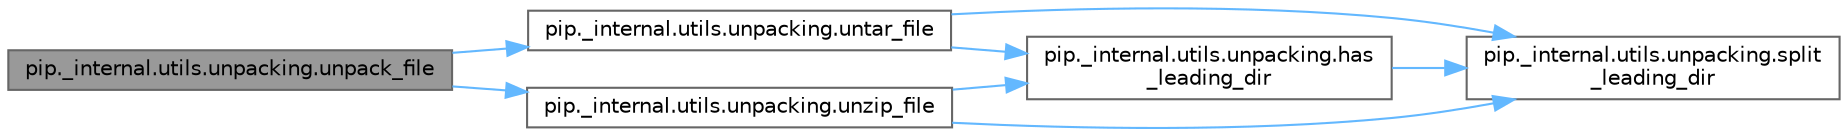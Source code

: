 digraph "pip._internal.utils.unpacking.unpack_file"
{
 // LATEX_PDF_SIZE
  bgcolor="transparent";
  edge [fontname=Helvetica,fontsize=10,labelfontname=Helvetica,labelfontsize=10];
  node [fontname=Helvetica,fontsize=10,shape=box,height=0.2,width=0.4];
  rankdir="LR";
  Node1 [id="Node000001",label="pip._internal.utils.unpacking.unpack_file",height=0.2,width=0.4,color="gray40", fillcolor="grey60", style="filled", fontcolor="black",tooltip=" "];
  Node1 -> Node2 [id="edge1_Node000001_Node000002",color="steelblue1",style="solid",tooltip=" "];
  Node2 [id="Node000002",label="pip._internal.utils.unpacking.untar_file",height=0.2,width=0.4,color="grey40", fillcolor="white", style="filled",URL="$namespacepip_1_1__internal_1_1utils_1_1unpacking.html#a8e9d9b354f7f8ab47c9e4cd6d08934ee",tooltip=" "];
  Node2 -> Node3 [id="edge2_Node000002_Node000003",color="steelblue1",style="solid",tooltip=" "];
  Node3 [id="Node000003",label="pip._internal.utils.unpacking.has\l_leading_dir",height=0.2,width=0.4,color="grey40", fillcolor="white", style="filled",URL="$namespacepip_1_1__internal_1_1utils_1_1unpacking.html#a9d7126d623b79665a16202c11c501945",tooltip=" "];
  Node3 -> Node4 [id="edge3_Node000003_Node000004",color="steelblue1",style="solid",tooltip=" "];
  Node4 [id="Node000004",label="pip._internal.utils.unpacking.split\l_leading_dir",height=0.2,width=0.4,color="grey40", fillcolor="white", style="filled",URL="$namespacepip_1_1__internal_1_1utils_1_1unpacking.html#a4faa49c8764926fdadee68dea178b969",tooltip=" "];
  Node2 -> Node4 [id="edge4_Node000002_Node000004",color="steelblue1",style="solid",tooltip=" "];
  Node1 -> Node5 [id="edge5_Node000001_Node000005",color="steelblue1",style="solid",tooltip=" "];
  Node5 [id="Node000005",label="pip._internal.utils.unpacking.unzip_file",height=0.2,width=0.4,color="grey40", fillcolor="white", style="filled",URL="$namespacepip_1_1__internal_1_1utils_1_1unpacking.html#a4c6549881b5007dff4fc61b93fbf3d2e",tooltip=" "];
  Node5 -> Node3 [id="edge6_Node000005_Node000003",color="steelblue1",style="solid",tooltip=" "];
  Node5 -> Node4 [id="edge7_Node000005_Node000004",color="steelblue1",style="solid",tooltip=" "];
}
